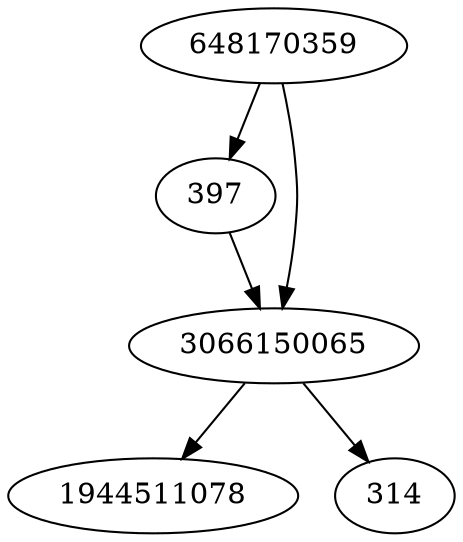strict digraph  {
1944511078;
397;
3066150065;
648170359;
314;
397 -> 3066150065;
3066150065 -> 1944511078;
3066150065 -> 314;
648170359 -> 3066150065;
648170359 -> 397;
}
